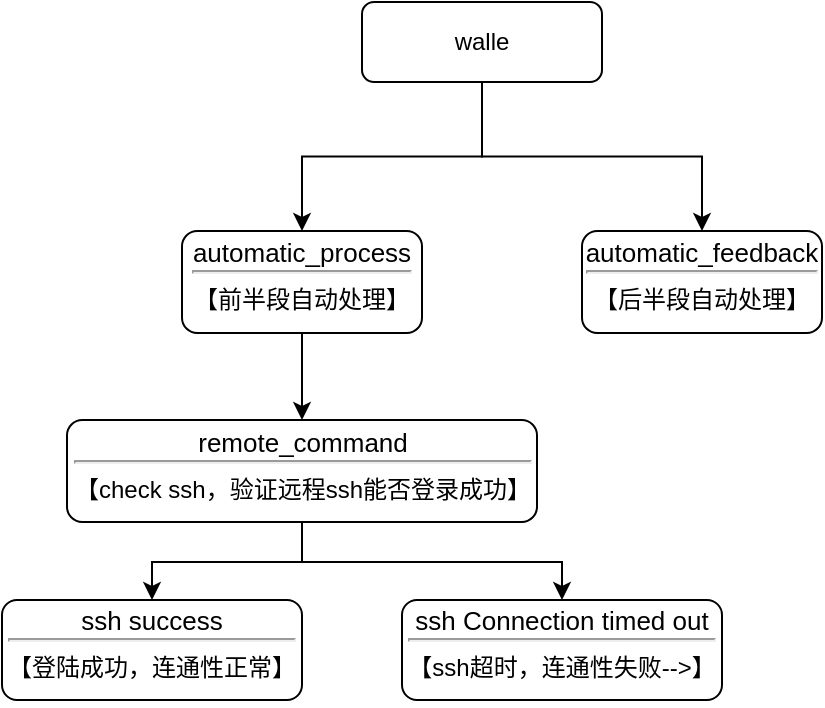 <mxfile version="15.6.0" type="github">
  <diagram id="C5RBs43oDa-KdzZeNtuy" name="Page-1">
    <mxGraphModel dx="946" dy="524" grid="1" gridSize="10" guides="1" tooltips="1" connect="1" arrows="1" fold="1" page="1" pageScale="1" pageWidth="827" pageHeight="1169" math="0" shadow="0">
      <root>
        <mxCell id="WIyWlLk6GJQsqaUBKTNV-0" />
        <mxCell id="WIyWlLk6GJQsqaUBKTNV-1" parent="WIyWlLk6GJQsqaUBKTNV-0" />
        <mxCell id="SVfLN56L1PZOZy_P6-6f-6" value="" style="edgeStyle=orthogonalEdgeStyle;rounded=0;orthogonalLoop=1;jettySize=auto;html=1;" edge="1" parent="WIyWlLk6GJQsqaUBKTNV-1" source="WIyWlLk6GJQsqaUBKTNV-3" target="SVfLN56L1PZOZy_P6-6f-5">
          <mxGeometry relative="1" as="geometry" />
        </mxCell>
        <mxCell id="SVfLN56L1PZOZy_P6-6f-21" style="edgeStyle=orthogonalEdgeStyle;rounded=0;orthogonalLoop=1;jettySize=auto;html=1;exitX=0.5;exitY=1;exitDx=0;exitDy=0;fontSize=13;" edge="1" parent="WIyWlLk6GJQsqaUBKTNV-1" source="WIyWlLk6GJQsqaUBKTNV-3" target="SVfLN56L1PZOZy_P6-6f-20">
          <mxGeometry relative="1" as="geometry" />
        </mxCell>
        <mxCell id="WIyWlLk6GJQsqaUBKTNV-3" value="&lt;div&gt;walle&lt;/div&gt;" style="rounded=1;whiteSpace=wrap;html=1;fontSize=12;glass=0;strokeWidth=1;shadow=0;" parent="WIyWlLk6GJQsqaUBKTNV-1" vertex="1">
          <mxGeometry x="330" y="81" width="120" height="40" as="geometry" />
        </mxCell>
        <mxCell id="SVfLN56L1PZOZy_P6-6f-23" value="" style="edgeStyle=orthogonalEdgeStyle;rounded=0;orthogonalLoop=1;jettySize=auto;html=1;fontSize=13;" edge="1" parent="WIyWlLk6GJQsqaUBKTNV-1" source="SVfLN56L1PZOZy_P6-6f-5" target="SVfLN56L1PZOZy_P6-6f-22">
          <mxGeometry relative="1" as="geometry" />
        </mxCell>
        <mxCell id="SVfLN56L1PZOZy_P6-6f-5" value="&lt;p style=&quot;line-height: 0&quot;&gt;&lt;/p&gt;&lt;div style=&quot;font-size: 13px ; line-height: 0.2&quot;&gt;automatic_process&lt;hr&gt;&lt;/div&gt;【前半段自动处理】&lt;p&gt;&lt;/p&gt;" style="rounded=1;whiteSpace=wrap;html=1;fontSize=12;glass=0;strokeWidth=1;shadow=0;" vertex="1" parent="WIyWlLk6GJQsqaUBKTNV-1">
          <mxGeometry x="240" y="195.5" width="120" height="51" as="geometry" />
        </mxCell>
        <mxCell id="SVfLN56L1PZOZy_P6-6f-20" value="&lt;p style=&quot;line-height: 0&quot;&gt;&lt;/p&gt;&lt;div style=&quot;font-size: 13px ; line-height: 0.2&quot;&gt;automatic_feedback&lt;hr&gt;&lt;/div&gt;【后半段自动处理】&lt;p&gt;&lt;/p&gt;" style="rounded=1;whiteSpace=wrap;html=1;fontSize=12;glass=0;strokeWidth=1;shadow=0;" vertex="1" parent="WIyWlLk6GJQsqaUBKTNV-1">
          <mxGeometry x="440" y="195.5" width="120" height="51" as="geometry" />
        </mxCell>
        <mxCell id="SVfLN56L1PZOZy_P6-6f-29" value="" style="edgeStyle=orthogonalEdgeStyle;rounded=0;orthogonalLoop=1;jettySize=auto;html=1;fontSize=13;entryX=0.5;entryY=0;entryDx=0;entryDy=0;" edge="1" parent="WIyWlLk6GJQsqaUBKTNV-1" source="SVfLN56L1PZOZy_P6-6f-22" target="SVfLN56L1PZOZy_P6-6f-30">
          <mxGeometry relative="1" as="geometry">
            <mxPoint x="205" y="380" as="targetPoint" />
          </mxGeometry>
        </mxCell>
        <mxCell id="SVfLN56L1PZOZy_P6-6f-22" value="&lt;p style=&quot;line-height: 0&quot;&gt;&lt;/p&gt;&lt;div style=&quot;font-size: 13px ; line-height: 0.2&quot;&gt;remote_command&lt;hr&gt;&lt;/div&gt;【check ssh，验证远程ssh能否登录成功】&lt;p&gt;&lt;/p&gt;" style="rounded=1;whiteSpace=wrap;html=1;fontSize=12;glass=0;strokeWidth=1;shadow=0;" vertex="1" parent="WIyWlLk6GJQsqaUBKTNV-1">
          <mxGeometry x="182.5" y="290" width="235" height="51" as="geometry" />
        </mxCell>
        <mxCell id="SVfLN56L1PZOZy_P6-6f-32" value="" style="edgeStyle=orthogonalEdgeStyle;rounded=0;orthogonalLoop=1;jettySize=auto;html=1;fontSize=13;exitX=0.5;exitY=1;exitDx=0;exitDy=0;" edge="1" parent="WIyWlLk6GJQsqaUBKTNV-1" source="SVfLN56L1PZOZy_P6-6f-22" target="SVfLN56L1PZOZy_P6-6f-31">
          <mxGeometry relative="1" as="geometry" />
        </mxCell>
        <mxCell id="SVfLN56L1PZOZy_P6-6f-30" value="&lt;p style=&quot;line-height: 0&quot;&gt;&lt;/p&gt;&lt;div style=&quot;font-size: 13px ; line-height: 0.2&quot;&gt;ssh success&lt;br&gt;&lt;hr&gt;&lt;/div&gt;【登陆成功，连通性正常】&lt;p&gt;&lt;/p&gt;" style="rounded=1;whiteSpace=wrap;html=1;fontSize=12;glass=0;strokeWidth=1;shadow=0;" vertex="1" parent="WIyWlLk6GJQsqaUBKTNV-1">
          <mxGeometry x="150" y="380" width="150" height="50" as="geometry" />
        </mxCell>
        <mxCell id="SVfLN56L1PZOZy_P6-6f-31" value="&lt;p style=&quot;line-height: 0&quot;&gt;&lt;/p&gt;&lt;div style=&quot;font-size: 13px ; line-height: 0.2&quot;&gt;ssh Connection timed out&lt;br&gt;&lt;hr&gt;&lt;/div&gt;【ssh超时，连通性失败--&amp;gt;】&lt;p&gt;&lt;/p&gt;" style="rounded=1;whiteSpace=wrap;html=1;fontSize=12;glass=0;strokeWidth=1;shadow=0;" vertex="1" parent="WIyWlLk6GJQsqaUBKTNV-1">
          <mxGeometry x="350" y="380" width="160" height="50" as="geometry" />
        </mxCell>
      </root>
    </mxGraphModel>
  </diagram>
</mxfile>
